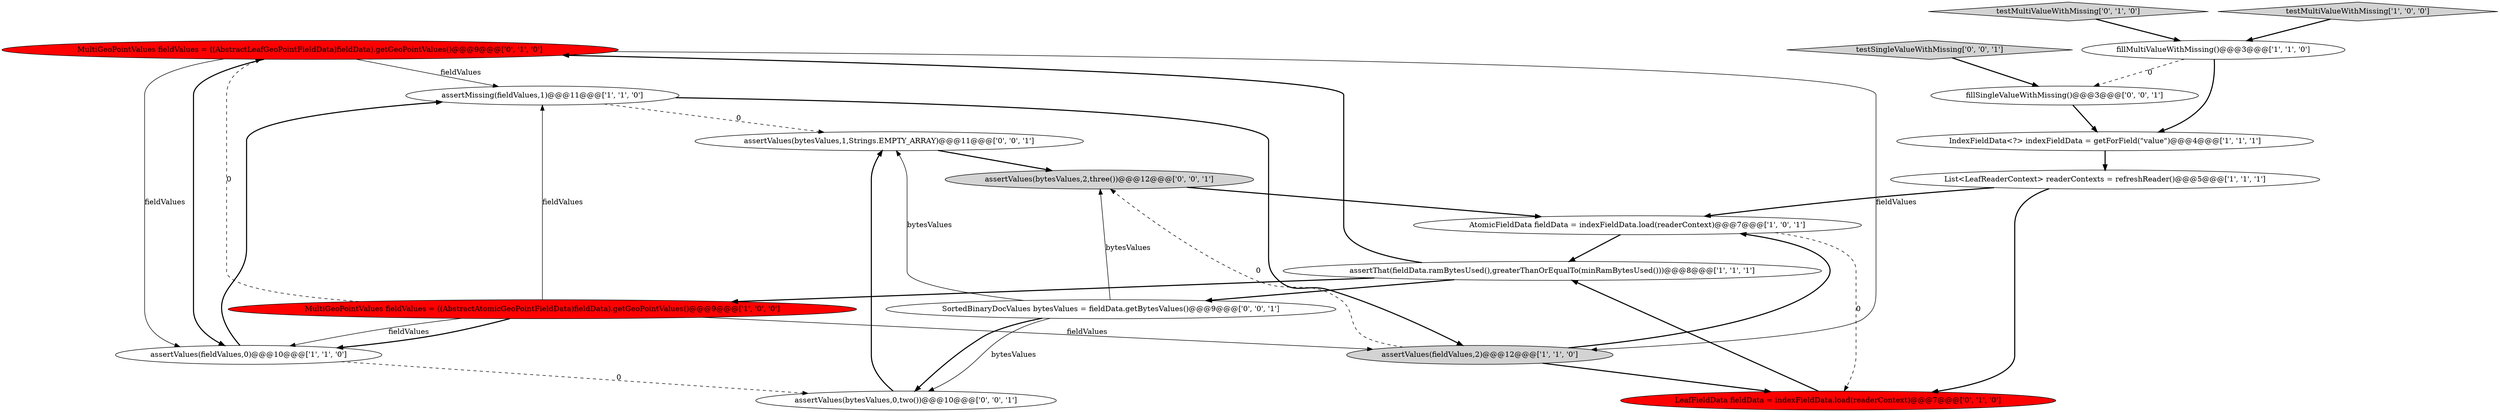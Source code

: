 digraph {
10 [style = filled, label = "MultiGeoPointValues fieldValues = ((AbstractLeafGeoPointFieldData)fieldData).getGeoPointValues()@@@9@@@['0', '1', '0']", fillcolor = red, shape = ellipse image = "AAA1AAABBB2BBB"];
7 [style = filled, label = "assertMissing(fieldValues,1)@@@11@@@['1', '1', '0']", fillcolor = white, shape = ellipse image = "AAA0AAABBB1BBB"];
17 [style = filled, label = "SortedBinaryDocValues bytesValues = fieldData.getBytesValues()@@@9@@@['0', '0', '1']", fillcolor = white, shape = ellipse image = "AAA0AAABBB3BBB"];
14 [style = filled, label = "assertValues(bytesValues,0,two())@@@10@@@['0', '0', '1']", fillcolor = white, shape = ellipse image = "AAA0AAABBB3BBB"];
18 [style = filled, label = "assertValues(bytesValues,1,Strings.EMPTY_ARRAY)@@@11@@@['0', '0', '1']", fillcolor = white, shape = ellipse image = "AAA0AAABBB3BBB"];
12 [style = filled, label = "testMultiValueWithMissing['0', '1', '0']", fillcolor = lightgray, shape = diamond image = "AAA0AAABBB2BBB"];
2 [style = filled, label = "assertValues(fieldValues,2)@@@12@@@['1', '1', '0']", fillcolor = lightgray, shape = ellipse image = "AAA0AAABBB1BBB"];
9 [style = filled, label = "assertThat(fieldData.ramBytesUsed(),greaterThanOrEqualTo(minRamBytesUsed()))@@@8@@@['1', '1', '1']", fillcolor = white, shape = ellipse image = "AAA0AAABBB1BBB"];
5 [style = filled, label = "assertValues(fieldValues,0)@@@10@@@['1', '1', '0']", fillcolor = white, shape = ellipse image = "AAA0AAABBB1BBB"];
8 [style = filled, label = "List<LeafReaderContext> readerContexts = refreshReader()@@@5@@@['1', '1', '1']", fillcolor = white, shape = ellipse image = "AAA0AAABBB1BBB"];
0 [style = filled, label = "fillMultiValueWithMissing()@@@3@@@['1', '1', '0']", fillcolor = white, shape = ellipse image = "AAA0AAABBB1BBB"];
13 [style = filled, label = "testSingleValueWithMissing['0', '0', '1']", fillcolor = lightgray, shape = diamond image = "AAA0AAABBB3BBB"];
3 [style = filled, label = "testMultiValueWithMissing['1', '0', '0']", fillcolor = lightgray, shape = diamond image = "AAA0AAABBB1BBB"];
15 [style = filled, label = "assertValues(bytesValues,2,three())@@@12@@@['0', '0', '1']", fillcolor = lightgray, shape = ellipse image = "AAA0AAABBB3BBB"];
16 [style = filled, label = "fillSingleValueWithMissing()@@@3@@@['0', '0', '1']", fillcolor = white, shape = ellipse image = "AAA0AAABBB3BBB"];
6 [style = filled, label = "AtomicFieldData fieldData = indexFieldData.load(readerContext)@@@7@@@['1', '0', '1']", fillcolor = white, shape = ellipse image = "AAA0AAABBB1BBB"];
1 [style = filled, label = "IndexFieldData<?> indexFieldData = getForField(\"value\")@@@4@@@['1', '1', '1']", fillcolor = white, shape = ellipse image = "AAA0AAABBB1BBB"];
4 [style = filled, label = "MultiGeoPointValues fieldValues = ((AbstractAtomicGeoPointFieldData)fieldData).getGeoPointValues()@@@9@@@['1', '0', '0']", fillcolor = red, shape = ellipse image = "AAA1AAABBB1BBB"];
11 [style = filled, label = "LeafFieldData fieldData = indexFieldData.load(readerContext)@@@7@@@['0', '1', '0']", fillcolor = red, shape = ellipse image = "AAA1AAABBB2BBB"];
5->14 [style = dashed, label="0"];
1->8 [style = bold, label=""];
7->18 [style = dashed, label="0"];
2->6 [style = bold, label=""];
17->14 [style = solid, label="bytesValues"];
9->4 [style = bold, label=""];
6->11 [style = dashed, label="0"];
18->15 [style = bold, label=""];
0->16 [style = dashed, label="0"];
17->15 [style = solid, label="bytesValues"];
9->17 [style = bold, label=""];
8->6 [style = bold, label=""];
15->6 [style = bold, label=""];
9->10 [style = bold, label=""];
10->2 [style = solid, label="fieldValues"];
11->9 [style = bold, label=""];
12->0 [style = bold, label=""];
13->16 [style = bold, label=""];
3->0 [style = bold, label=""];
2->15 [style = dashed, label="0"];
4->2 [style = solid, label="fieldValues"];
10->5 [style = bold, label=""];
16->1 [style = bold, label=""];
17->14 [style = bold, label=""];
10->7 [style = solid, label="fieldValues"];
7->2 [style = bold, label=""];
0->1 [style = bold, label=""];
5->7 [style = bold, label=""];
14->18 [style = bold, label=""];
17->18 [style = solid, label="bytesValues"];
6->9 [style = bold, label=""];
4->10 [style = dashed, label="0"];
4->7 [style = solid, label="fieldValues"];
8->11 [style = bold, label=""];
4->5 [style = bold, label=""];
2->11 [style = bold, label=""];
10->5 [style = solid, label="fieldValues"];
4->5 [style = solid, label="fieldValues"];
}
